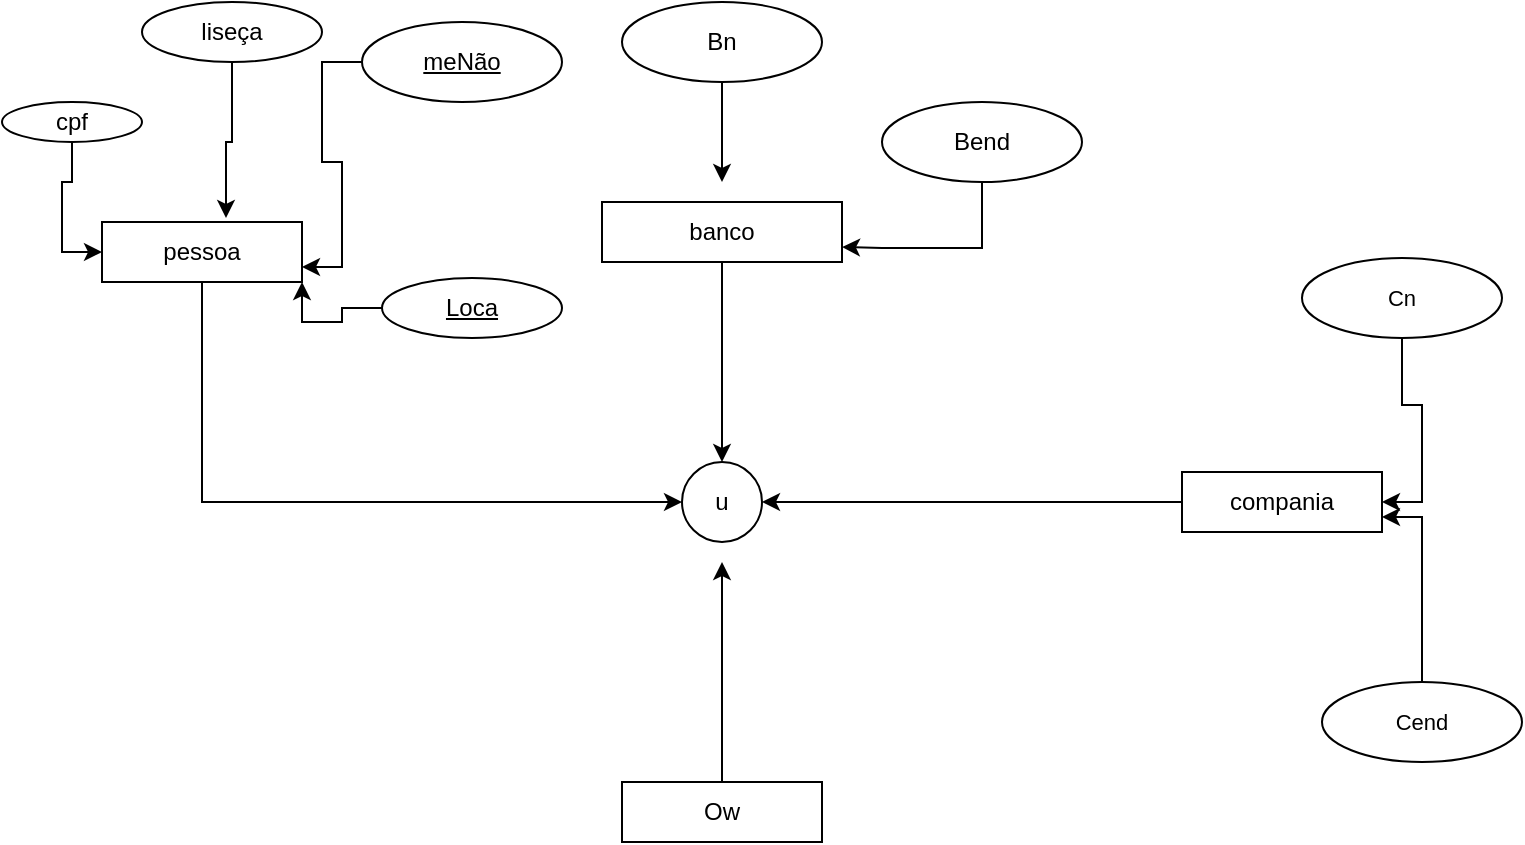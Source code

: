 <mxfile version="20.2.7" type="github"><diagram id="2Eq8CP22gOQIMymN5PFR" name="Página-1"><mxGraphModel dx="1102" dy="582" grid="1" gridSize="10" guides="1" tooltips="1" connect="1" arrows="1" fold="1" page="1" pageScale="1" pageWidth="827" pageHeight="1169" math="0" shadow="0"><root><mxCell id="0"/><mxCell id="1" parent="0"/><mxCell id="JWvgbJAzEaRRur-YR0p--23" style="edgeStyle=orthogonalEdgeStyle;rounded=0;orthogonalLoop=1;jettySize=auto;html=1;entryX=0;entryY=0.5;entryDx=0;entryDy=0;" edge="1" parent="1" source="JWvgbJAzEaRRur-YR0p--1" target="JWvgbJAzEaRRur-YR0p--3"><mxGeometry relative="1" as="geometry"><Array as="points"><mxPoint x="120" y="260"/></Array></mxGeometry></mxCell><mxCell id="JWvgbJAzEaRRur-YR0p--1" value="pessoa" style="rounded=0;whiteSpace=wrap;html=1;" vertex="1" parent="1"><mxGeometry x="70" y="120" width="100" height="30" as="geometry"/></mxCell><mxCell id="JWvgbJAzEaRRur-YR0p--3" value="u" style="ellipse;whiteSpace=wrap;html=1;aspect=fixed;" vertex="1" parent="1"><mxGeometry x="360" y="240" width="40" height="40" as="geometry"/></mxCell><mxCell id="JWvgbJAzEaRRur-YR0p--7" style="edgeStyle=orthogonalEdgeStyle;rounded=0;orthogonalLoop=1;jettySize=auto;html=1;entryX=0.5;entryY=0;entryDx=0;entryDy=0;" edge="1" parent="1" source="JWvgbJAzEaRRur-YR0p--4" target="JWvgbJAzEaRRur-YR0p--3"><mxGeometry relative="1" as="geometry"/></mxCell><mxCell id="JWvgbJAzEaRRur-YR0p--4" value="banco" style="rounded=0;whiteSpace=wrap;html=1;" vertex="1" parent="1"><mxGeometry x="320" y="110" width="120" height="30" as="geometry"/></mxCell><mxCell id="JWvgbJAzEaRRur-YR0p--8" style="edgeStyle=orthogonalEdgeStyle;rounded=0;orthogonalLoop=1;jettySize=auto;html=1;entryX=1;entryY=0.5;entryDx=0;entryDy=0;" edge="1" parent="1" source="JWvgbJAzEaRRur-YR0p--5" target="JWvgbJAzEaRRur-YR0p--3"><mxGeometry relative="1" as="geometry"/></mxCell><mxCell id="JWvgbJAzEaRRur-YR0p--5" value="compania" style="rounded=0;whiteSpace=wrap;html=1;" vertex="1" parent="1"><mxGeometry x="610" y="245" width="100" height="30" as="geometry"/></mxCell><mxCell id="JWvgbJAzEaRRur-YR0p--14" style="edgeStyle=orthogonalEdgeStyle;rounded=0;orthogonalLoop=1;jettySize=auto;html=1;entryX=0;entryY=0.5;entryDx=0;entryDy=0;" edge="1" parent="1" source="JWvgbJAzEaRRur-YR0p--9" target="JWvgbJAzEaRRur-YR0p--1"><mxGeometry relative="1" as="geometry"/></mxCell><mxCell id="JWvgbJAzEaRRur-YR0p--9" value="cpf" style="ellipse;whiteSpace=wrap;html=1;" vertex="1" parent="1"><mxGeometry x="20" y="60" width="70" height="20" as="geometry"/></mxCell><mxCell id="JWvgbJAzEaRRur-YR0p--15" style="edgeStyle=orthogonalEdgeStyle;rounded=0;orthogonalLoop=1;jettySize=auto;html=1;entryX=0.62;entryY=-0.067;entryDx=0;entryDy=0;entryPerimeter=0;" edge="1" parent="1" source="JWvgbJAzEaRRur-YR0p--10" target="JWvgbJAzEaRRur-YR0p--1"><mxGeometry relative="1" as="geometry"/></mxCell><mxCell id="JWvgbJAzEaRRur-YR0p--10" value="liseça" style="ellipse;whiteSpace=wrap;html=1;" vertex="1" parent="1"><mxGeometry x="90" y="10" width="90" height="30" as="geometry"/></mxCell><mxCell id="JWvgbJAzEaRRur-YR0p--16" style="edgeStyle=orthogonalEdgeStyle;rounded=0;orthogonalLoop=1;jettySize=auto;html=1;entryX=1;entryY=0.75;entryDx=0;entryDy=0;" edge="1" parent="1" source="JWvgbJAzEaRRur-YR0p--13" target="JWvgbJAzEaRRur-YR0p--1"><mxGeometry relative="1" as="geometry"/></mxCell><mxCell id="JWvgbJAzEaRRur-YR0p--13" value="meNão" style="ellipse;whiteSpace=wrap;html=1;align=center;fontStyle=4;" vertex="1" parent="1"><mxGeometry x="200" y="20" width="100" height="40" as="geometry"/></mxCell><mxCell id="JWvgbJAzEaRRur-YR0p--20" style="edgeStyle=orthogonalEdgeStyle;rounded=0;orthogonalLoop=1;jettySize=auto;html=1;entryX=1;entryY=1;entryDx=0;entryDy=0;" edge="1" parent="1" source="JWvgbJAzEaRRur-YR0p--19" target="JWvgbJAzEaRRur-YR0p--1"><mxGeometry relative="1" as="geometry"/></mxCell><mxCell id="JWvgbJAzEaRRur-YR0p--19" value="Loca" style="ellipse;whiteSpace=wrap;html=1;align=center;fontStyle=4;" vertex="1" parent="1"><mxGeometry x="210" y="148" width="90" height="30" as="geometry"/></mxCell><mxCell id="JWvgbJAzEaRRur-YR0p--26" style="edgeStyle=orthogonalEdgeStyle;rounded=0;orthogonalLoop=1;jettySize=auto;html=1;fontSize=11;" edge="1" parent="1" source="JWvgbJAzEaRRur-YR0p--21"><mxGeometry relative="1" as="geometry"><mxPoint x="380" y="100" as="targetPoint"/></mxGeometry></mxCell><mxCell id="JWvgbJAzEaRRur-YR0p--21" value="Bn" style="ellipse;whiteSpace=wrap;html=1;align=center;" vertex="1" parent="1"><mxGeometry x="330" y="10" width="100" height="40" as="geometry"/></mxCell><mxCell id="JWvgbJAzEaRRur-YR0p--27" style="edgeStyle=orthogonalEdgeStyle;rounded=0;orthogonalLoop=1;jettySize=auto;html=1;entryX=1;entryY=0.75;entryDx=0;entryDy=0;fontSize=11;" edge="1" parent="1" source="JWvgbJAzEaRRur-YR0p--22" target="JWvgbJAzEaRRur-YR0p--4"><mxGeometry relative="1" as="geometry"><Array as="points"><mxPoint x="510" y="133"/><mxPoint x="460" y="133"/></Array></mxGeometry></mxCell><mxCell id="JWvgbJAzEaRRur-YR0p--22" value="Bend" style="ellipse;whiteSpace=wrap;html=1;align=center;" vertex="1" parent="1"><mxGeometry x="460" y="60" width="100" height="40" as="geometry"/></mxCell><mxCell id="JWvgbJAzEaRRur-YR0p--25" style="edgeStyle=orthogonalEdgeStyle;rounded=0;orthogonalLoop=1;jettySize=auto;html=1;" edge="1" parent="1" source="JWvgbJAzEaRRur-YR0p--24"><mxGeometry relative="1" as="geometry"><mxPoint x="380" y="290" as="targetPoint"/></mxGeometry></mxCell><mxCell id="JWvgbJAzEaRRur-YR0p--24" value="Ow" style="whiteSpace=wrap;html=1;align=center;" vertex="1" parent="1"><mxGeometry x="330" y="400" width="100" height="30" as="geometry"/></mxCell><mxCell id="JWvgbJAzEaRRur-YR0p--30" style="edgeStyle=orthogonalEdgeStyle;rounded=0;orthogonalLoop=1;jettySize=auto;html=1;entryX=1;entryY=0.75;entryDx=0;entryDy=0;fontSize=11;" edge="1" parent="1" source="JWvgbJAzEaRRur-YR0p--28" target="JWvgbJAzEaRRur-YR0p--5"><mxGeometry relative="1" as="geometry"/></mxCell><mxCell id="JWvgbJAzEaRRur-YR0p--28" value="Cend" style="ellipse;whiteSpace=wrap;html=1;align=center;fontSize=11;" vertex="1" parent="1"><mxGeometry x="680" y="350" width="100" height="40" as="geometry"/></mxCell><mxCell id="JWvgbJAzEaRRur-YR0p--31" style="edgeStyle=orthogonalEdgeStyle;rounded=0;orthogonalLoop=1;jettySize=auto;html=1;entryX=1;entryY=0.5;entryDx=0;entryDy=0;fontSize=11;" edge="1" parent="1" source="JWvgbJAzEaRRur-YR0p--29" target="JWvgbJAzEaRRur-YR0p--5"><mxGeometry relative="1" as="geometry"/></mxCell><mxCell id="JWvgbJAzEaRRur-YR0p--29" value="Cn" style="ellipse;whiteSpace=wrap;html=1;align=center;fontSize=11;" vertex="1" parent="1"><mxGeometry x="670" y="138" width="100" height="40" as="geometry"/></mxCell></root></mxGraphModel></diagram></mxfile>